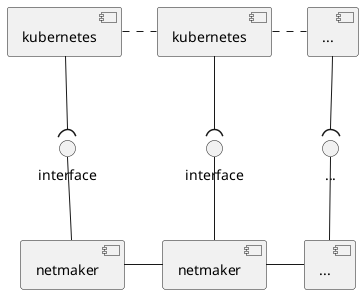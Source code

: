 @startuml

component netmaker as nm1
component netmaker as nm2
component ... as nm3

interface interface as if1
interface interface as if2
interface ... as if3

component kubernetes as kn1
component kubernetes as kn2
component ... as kn3

nm1 -up- if1
kn1 -down-( if1

nm2 -up- if2
kn2 -down-( if2

nm3 -up- if3
kn3 -down-( if3

nm1 -right- nm2
nm2 -right- nm3

kn1 .right. kn2
kn2 .right. kn3

@enduml
